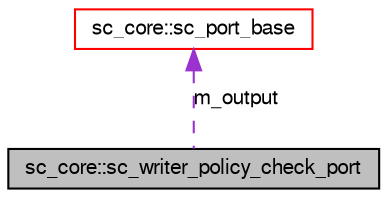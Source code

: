 digraph G
{
  edge [fontname="FreeSans",fontsize="10",labelfontname="FreeSans",labelfontsize="10"];
  node [fontname="FreeSans",fontsize="10",shape=record];
  Node1 [label="sc_core::sc_writer_policy_check_port",height=0.2,width=0.4,color="black", fillcolor="grey75", style="filled" fontcolor="black"];
  Node2 -> Node1 [dir=back,color="darkorchid3",fontsize="10",style="dashed",label="m_output",fontname="FreeSans"];
  Node2 [label="sc_core::sc_port_base",height=0.2,width=0.4,color="red", fillcolor="white", style="filled",URL="$a00152.html"];
}
